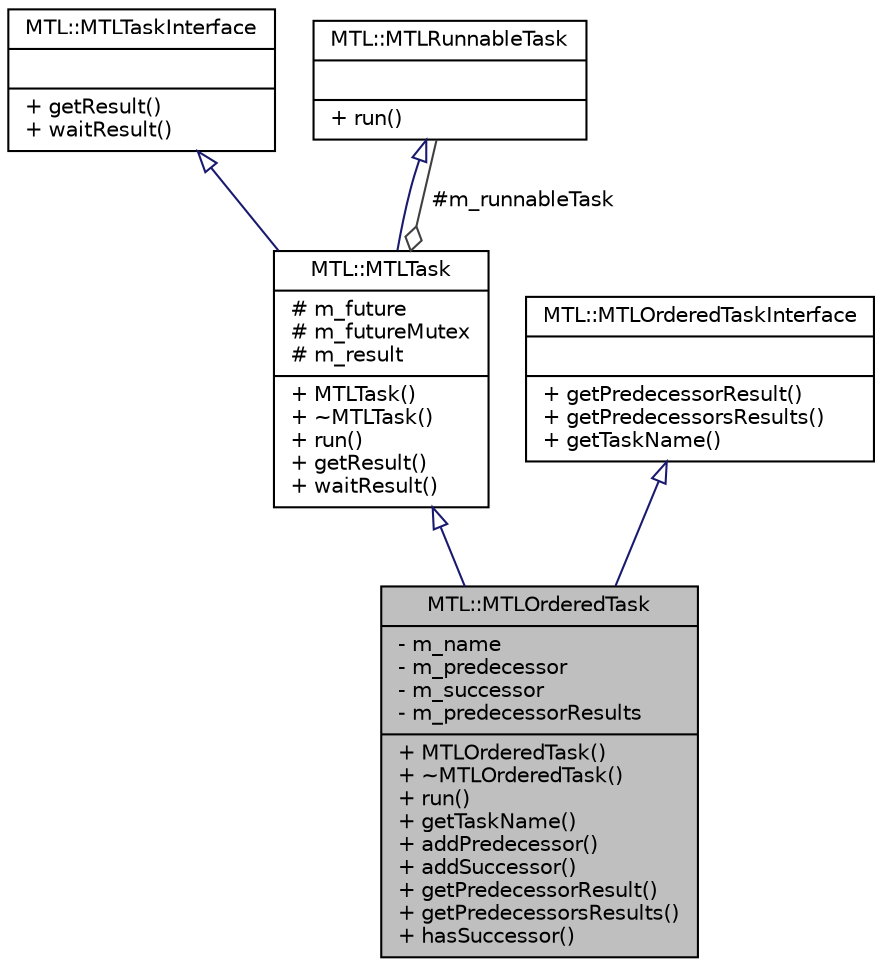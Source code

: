 digraph "MTL::MTLOrderedTask"
{
 // LATEX_PDF_SIZE
  edge [fontname="Helvetica",fontsize="10",labelfontname="Helvetica",labelfontsize="10"];
  node [fontname="Helvetica",fontsize="10",shape=record];
  Node1 [label="{MTL::MTLOrderedTask\n|- m_name\l- m_predecessor\l- m_successor\l- m_predecessorResults\l|+ MTLOrderedTask()\l+ ~MTLOrderedTask()\l+ run()\l+ getTaskName()\l+ addPredecessor()\l+ addSuccessor()\l+ getPredecessorResult()\l+ getPredecessorsResults()\l+ hasSuccessor()\l}",height=0.2,width=0.4,color="black", fillcolor="grey75", style="filled", fontcolor="black",tooltip="Ordered Task."];
  Node2 -> Node1 [dir="back",color="midnightblue",fontsize="10",style="solid",arrowtail="onormal"];
  Node2 [label="{MTL::MTLTask\n|# m_future\l# m_futureMutex\l# m_result\l|+ MTLTask()\l+ ~MTLTask()\l+ run()\l+ getResult()\l+ waitResult()\l}",height=0.2,width=0.4,color="black", fillcolor="white", style="filled",URL="$d7/d56/classMTL_1_1MTLTask.html",tooltip="The Class that represent a task."];
  Node3 -> Node2 [dir="back",color="midnightblue",fontsize="10",style="solid",arrowtail="onormal"];
  Node3 [label="{MTL::MTLTaskInterface\n||+ getResult()\l+ waitResult()\l}",height=0.2,width=0.4,color="black", fillcolor="white", style="filled",URL="$d5/d46/classMTL_1_1MTLTaskInterface.html",tooltip="The MTLTaskInterface Interface Class."];
  Node4 -> Node2 [dir="back",color="midnightblue",fontsize="10",style="solid",arrowtail="onormal"];
  Node4 [label="{MTL::MTLRunnableTask\n||+ run()\l}",height=0.2,width=0.4,color="black", fillcolor="white", style="filled",URL="$d1/db2/classMTL_1_1MTLRunnableTask.html",tooltip="Runnable Task Interface."];
  Node4 -> Node2 [color="grey25",fontsize="10",style="solid",label=" #m_runnableTask" ,arrowhead="odiamond"];
  Node5 -> Node1 [dir="back",color="midnightblue",fontsize="10",style="solid",arrowtail="onormal"];
  Node5 [label="{MTL::MTLOrderedTaskInterface\n||+ getPredecessorResult()\l+ getPredecessorsResults()\l+ getTaskName()\l}",height=0.2,width=0.4,color="black", fillcolor="white", style="filled",URL="$d2/d42/classMTL_1_1MTLOrderedTaskInterface.html",tooltip="The MTLOrderedTaskInterface Interface Class."];
}
